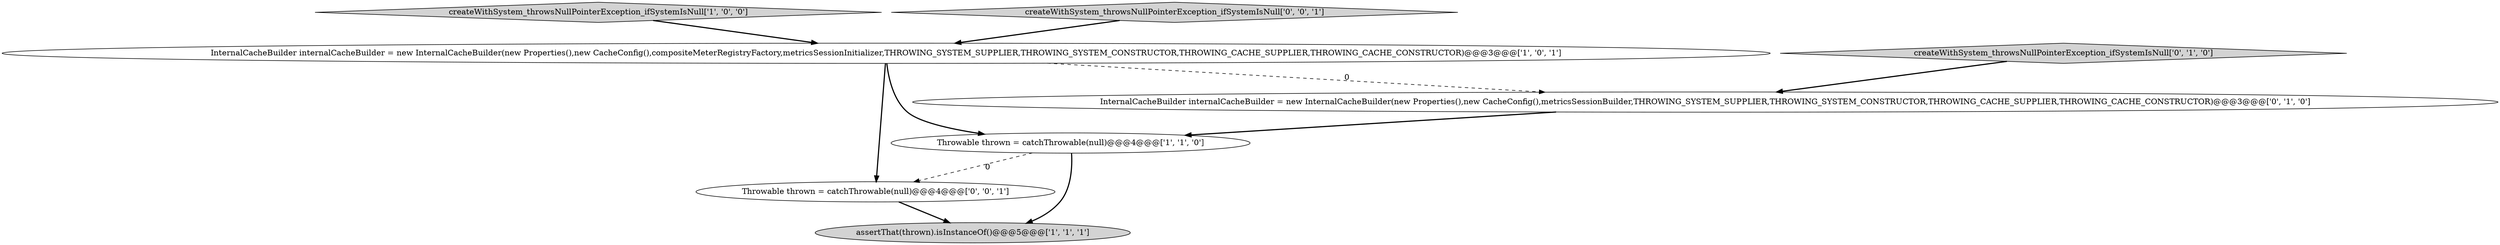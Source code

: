 digraph {
7 [style = filled, label = "Throwable thrown = catchThrowable(null)@@@4@@@['0', '0', '1']", fillcolor = white, shape = ellipse image = "AAA0AAABBB3BBB"];
3 [style = filled, label = "InternalCacheBuilder internalCacheBuilder = new InternalCacheBuilder(new Properties(),new CacheConfig(),compositeMeterRegistryFactory,metricsSessionInitializer,THROWING_SYSTEM_SUPPLIER,THROWING_SYSTEM_CONSTRUCTOR,THROWING_CACHE_SUPPLIER,THROWING_CACHE_CONSTRUCTOR)@@@3@@@['1', '0', '1']", fillcolor = white, shape = ellipse image = "AAA0AAABBB1BBB"];
2 [style = filled, label = "createWithSystem_throwsNullPointerException_ifSystemIsNull['1', '0', '0']", fillcolor = lightgray, shape = diamond image = "AAA0AAABBB1BBB"];
5 [style = filled, label = "InternalCacheBuilder internalCacheBuilder = new InternalCacheBuilder(new Properties(),new CacheConfig(),metricsSessionBuilder,THROWING_SYSTEM_SUPPLIER,THROWING_SYSTEM_CONSTRUCTOR,THROWING_CACHE_SUPPLIER,THROWING_CACHE_CONSTRUCTOR)@@@3@@@['0', '1', '0']", fillcolor = white, shape = ellipse image = "AAA1AAABBB2BBB"];
0 [style = filled, label = "assertThat(thrown).isInstanceOf()@@@5@@@['1', '1', '1']", fillcolor = lightgray, shape = ellipse image = "AAA0AAABBB1BBB"];
6 [style = filled, label = "createWithSystem_throwsNullPointerException_ifSystemIsNull['0', '0', '1']", fillcolor = lightgray, shape = diamond image = "AAA0AAABBB3BBB"];
1 [style = filled, label = "Throwable thrown = catchThrowable(null)@@@4@@@['1', '1', '0']", fillcolor = white, shape = ellipse image = "AAA0AAABBB1BBB"];
4 [style = filled, label = "createWithSystem_throwsNullPointerException_ifSystemIsNull['0', '1', '0']", fillcolor = lightgray, shape = diamond image = "AAA0AAABBB2BBB"];
4->5 [style = bold, label=""];
1->7 [style = dashed, label="0"];
3->5 [style = dashed, label="0"];
3->7 [style = bold, label=""];
7->0 [style = bold, label=""];
6->3 [style = bold, label=""];
2->3 [style = bold, label=""];
3->1 [style = bold, label=""];
1->0 [style = bold, label=""];
5->1 [style = bold, label=""];
}

